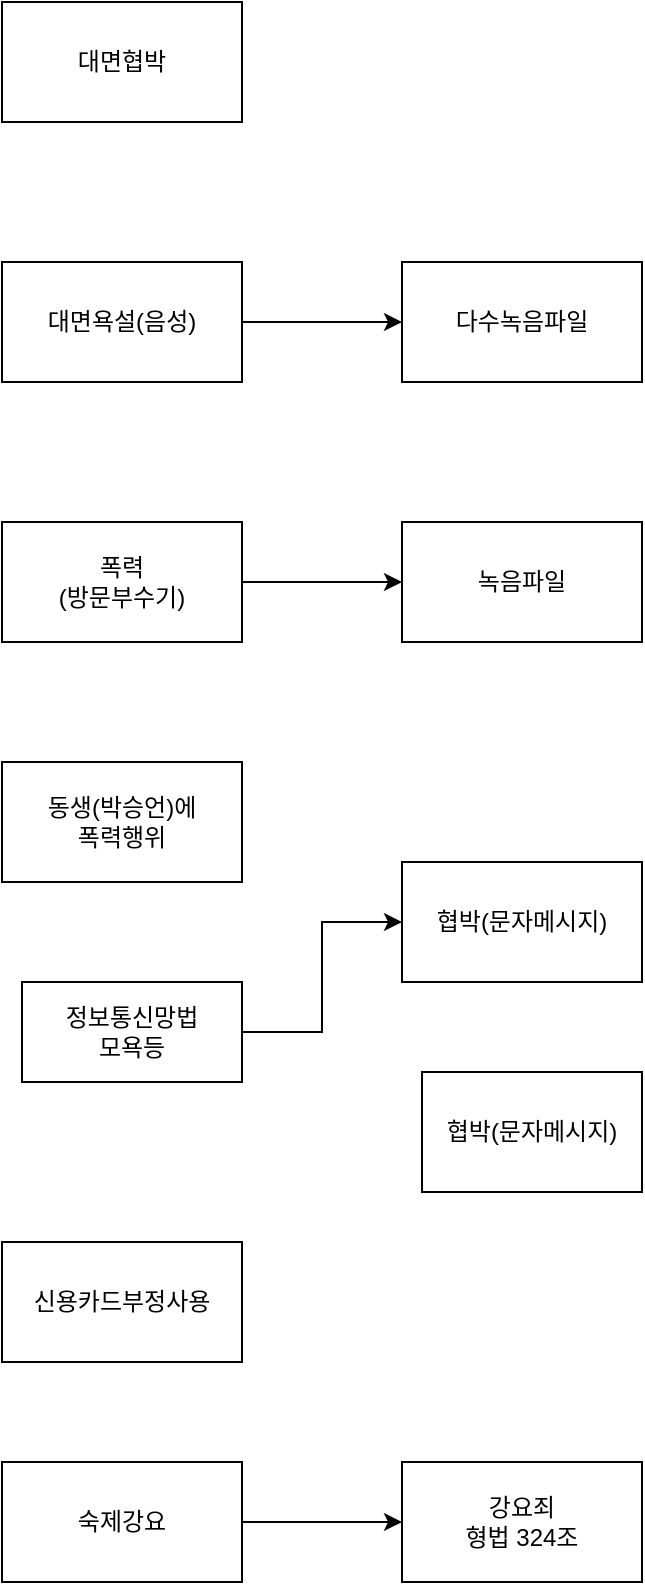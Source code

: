 <mxfile version="21.7.5" type="github">
  <diagram name="페이지-1" id="A2mZg5_CzM6SbHUTz9Lb">
    <mxGraphModel dx="426" dy="755" grid="1" gridSize="10" guides="1" tooltips="1" connect="1" arrows="1" fold="1" page="1" pageScale="1" pageWidth="827" pageHeight="1169" math="0" shadow="0">
      <root>
        <mxCell id="0" />
        <mxCell id="1" parent="0" />
        <mxCell id="kALwG-dQVVFzzXNTB5KC-1" value="대면협박" style="rounded=0;whiteSpace=wrap;html=1;" vertex="1" parent="1">
          <mxGeometry x="30" y="50" width="120" height="60" as="geometry" />
        </mxCell>
        <mxCell id="kALwG-dQVVFzzXNTB5KC-4" value="" style="edgeStyle=orthogonalEdgeStyle;rounded=0;orthogonalLoop=1;jettySize=auto;html=1;" edge="1" parent="1" source="kALwG-dQVVFzzXNTB5KC-2" target="kALwG-dQVVFzzXNTB5KC-3">
          <mxGeometry relative="1" as="geometry" />
        </mxCell>
        <mxCell id="kALwG-dQVVFzzXNTB5KC-2" value="대면욕설(음성)" style="rounded=0;whiteSpace=wrap;html=1;" vertex="1" parent="1">
          <mxGeometry x="30" y="180" width="120" height="60" as="geometry" />
        </mxCell>
        <mxCell id="kALwG-dQVVFzzXNTB5KC-3" value="다수녹음파일" style="whiteSpace=wrap;html=1;rounded=0;" vertex="1" parent="1">
          <mxGeometry x="230" y="180" width="120" height="60" as="geometry" />
        </mxCell>
        <mxCell id="kALwG-dQVVFzzXNTB5KC-7" value="" style="edgeStyle=orthogonalEdgeStyle;rounded=0;orthogonalLoop=1;jettySize=auto;html=1;" edge="1" parent="1" source="kALwG-dQVVFzzXNTB5KC-5" target="kALwG-dQVVFzzXNTB5KC-6">
          <mxGeometry relative="1" as="geometry" />
        </mxCell>
        <mxCell id="kALwG-dQVVFzzXNTB5KC-5" value="폭력&lt;br&gt;(방문부수기)" style="rounded=0;whiteSpace=wrap;html=1;" vertex="1" parent="1">
          <mxGeometry x="30" y="310" width="120" height="60" as="geometry" />
        </mxCell>
        <mxCell id="kALwG-dQVVFzzXNTB5KC-6" value="녹음파일" style="rounded=0;whiteSpace=wrap;html=1;" vertex="1" parent="1">
          <mxGeometry x="230" y="310" width="120" height="60" as="geometry" />
        </mxCell>
        <mxCell id="kALwG-dQVVFzzXNTB5KC-8" value="동생(박승언)에&lt;br&gt;폭력행위" style="rounded=0;whiteSpace=wrap;html=1;" vertex="1" parent="1">
          <mxGeometry x="30" y="430" width="120" height="60" as="geometry" />
        </mxCell>
        <mxCell id="kALwG-dQVVFzzXNTB5KC-11" value="" style="edgeStyle=orthogonalEdgeStyle;rounded=0;orthogonalLoop=1;jettySize=auto;html=1;" edge="1" parent="1" source="kALwG-dQVVFzzXNTB5KC-9" target="kALwG-dQVVFzzXNTB5KC-10">
          <mxGeometry relative="1" as="geometry" />
        </mxCell>
        <mxCell id="kALwG-dQVVFzzXNTB5KC-9" value="정보통신망법&lt;br&gt;모욕등" style="rounded=0;whiteSpace=wrap;html=1;" vertex="1" parent="1">
          <mxGeometry x="40" y="540" width="110" height="50" as="geometry" />
        </mxCell>
        <mxCell id="kALwG-dQVVFzzXNTB5KC-10" value="협박(문자메시지)" style="rounded=0;whiteSpace=wrap;html=1;" vertex="1" parent="1">
          <mxGeometry x="230" y="480" width="120" height="60" as="geometry" />
        </mxCell>
        <mxCell id="kALwG-dQVVFzzXNTB5KC-12" value="협박(문자메시지)" style="rounded=0;whiteSpace=wrap;html=1;" vertex="1" parent="1">
          <mxGeometry x="240" y="585" width="110" height="60" as="geometry" />
        </mxCell>
        <mxCell id="kALwG-dQVVFzzXNTB5KC-14" value="신용카드부정사용" style="rounded=0;whiteSpace=wrap;html=1;" vertex="1" parent="1">
          <mxGeometry x="30" y="670" width="120" height="60" as="geometry" />
        </mxCell>
        <mxCell id="kALwG-dQVVFzzXNTB5KC-17" value="" style="edgeStyle=orthogonalEdgeStyle;rounded=0;orthogonalLoop=1;jettySize=auto;html=1;" edge="1" parent="1" source="kALwG-dQVVFzzXNTB5KC-15" target="kALwG-dQVVFzzXNTB5KC-16">
          <mxGeometry relative="1" as="geometry" />
        </mxCell>
        <mxCell id="kALwG-dQVVFzzXNTB5KC-15" value="숙제강요" style="rounded=0;whiteSpace=wrap;html=1;" vertex="1" parent="1">
          <mxGeometry x="30" y="780" width="120" height="60" as="geometry" />
        </mxCell>
        <mxCell id="kALwG-dQVVFzzXNTB5KC-16" value="강요죄&lt;br&gt;형법 324조" style="rounded=0;whiteSpace=wrap;html=1;" vertex="1" parent="1">
          <mxGeometry x="230" y="780" width="120" height="60" as="geometry" />
        </mxCell>
      </root>
    </mxGraphModel>
  </diagram>
</mxfile>

